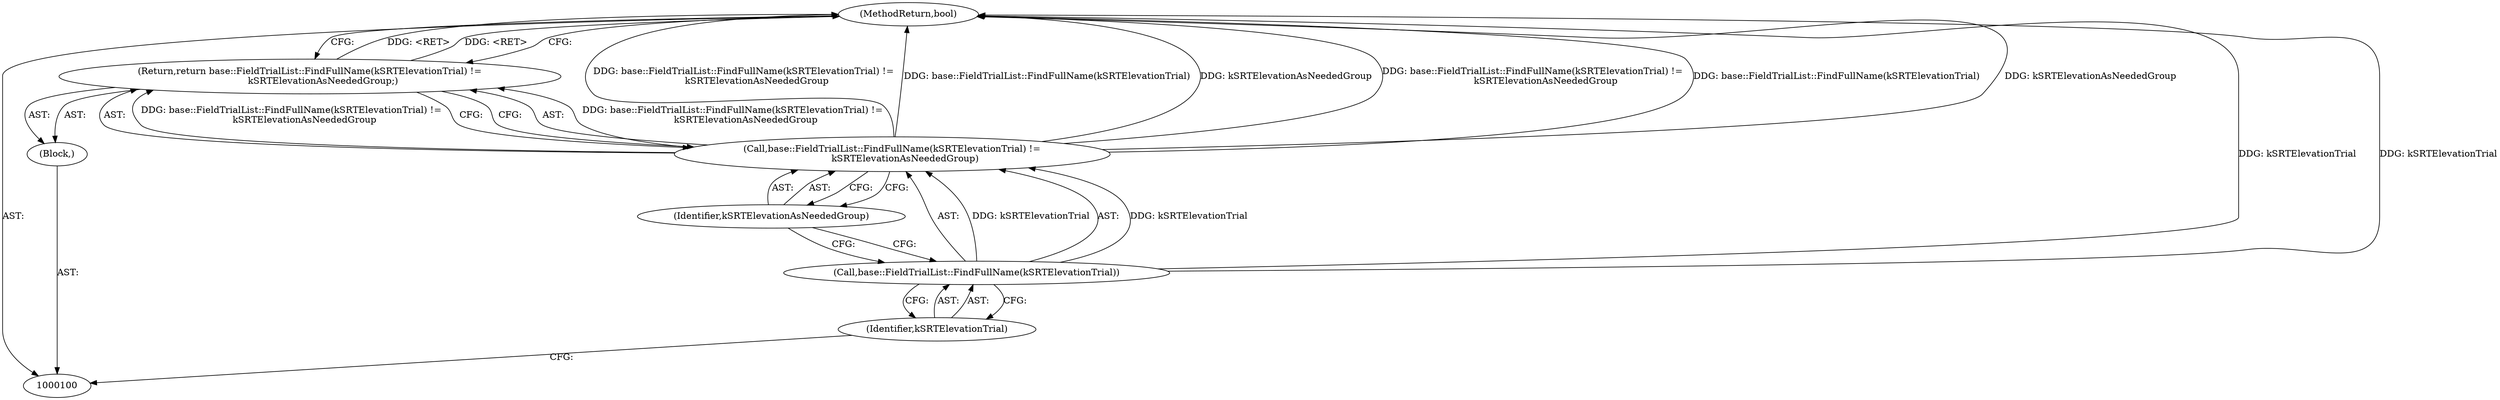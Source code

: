 digraph "1_Chrome_3e5dae3b38fdb566fb2b7183e810b82eb3ce6f21_2" {
"1000107" [label="(MethodReturn,bool)"];
"1000101" [label="(Block,)"];
"1000102" [label="(Return,return base::FieldTrialList::FindFullName(kSRTElevationTrial) !=\n         kSRTElevationAsNeededGroup;)"];
"1000105" [label="(Identifier,kSRTElevationTrial)"];
"1000103" [label="(Call,base::FieldTrialList::FindFullName(kSRTElevationTrial) !=\n         kSRTElevationAsNeededGroup)"];
"1000104" [label="(Call,base::FieldTrialList::FindFullName(kSRTElevationTrial))"];
"1000106" [label="(Identifier,kSRTElevationAsNeededGroup)"];
"1000107" -> "1000100"  [label="AST: "];
"1000107" -> "1000102"  [label="CFG: "];
"1000103" -> "1000107"  [label="DDG: base::FieldTrialList::FindFullName(kSRTElevationTrial) !=\n         kSRTElevationAsNeededGroup"];
"1000103" -> "1000107"  [label="DDG: base::FieldTrialList::FindFullName(kSRTElevationTrial)"];
"1000103" -> "1000107"  [label="DDG: kSRTElevationAsNeededGroup"];
"1000104" -> "1000107"  [label="DDG: kSRTElevationTrial"];
"1000102" -> "1000107"  [label="DDG: <RET>"];
"1000101" -> "1000100"  [label="AST: "];
"1000102" -> "1000101"  [label="AST: "];
"1000102" -> "1000101"  [label="AST: "];
"1000102" -> "1000103"  [label="CFG: "];
"1000103" -> "1000102"  [label="AST: "];
"1000107" -> "1000102"  [label="CFG: "];
"1000102" -> "1000107"  [label="DDG: <RET>"];
"1000103" -> "1000102"  [label="DDG: base::FieldTrialList::FindFullName(kSRTElevationTrial) !=\n         kSRTElevationAsNeededGroup"];
"1000105" -> "1000104"  [label="AST: "];
"1000105" -> "1000100"  [label="CFG: "];
"1000104" -> "1000105"  [label="CFG: "];
"1000103" -> "1000102"  [label="AST: "];
"1000103" -> "1000106"  [label="CFG: "];
"1000104" -> "1000103"  [label="AST: "];
"1000106" -> "1000103"  [label="AST: "];
"1000102" -> "1000103"  [label="CFG: "];
"1000103" -> "1000107"  [label="DDG: base::FieldTrialList::FindFullName(kSRTElevationTrial) !=\n         kSRTElevationAsNeededGroup"];
"1000103" -> "1000107"  [label="DDG: base::FieldTrialList::FindFullName(kSRTElevationTrial)"];
"1000103" -> "1000107"  [label="DDG: kSRTElevationAsNeededGroup"];
"1000103" -> "1000102"  [label="DDG: base::FieldTrialList::FindFullName(kSRTElevationTrial) !=\n         kSRTElevationAsNeededGroup"];
"1000104" -> "1000103"  [label="DDG: kSRTElevationTrial"];
"1000104" -> "1000103"  [label="AST: "];
"1000104" -> "1000105"  [label="CFG: "];
"1000105" -> "1000104"  [label="AST: "];
"1000106" -> "1000104"  [label="CFG: "];
"1000104" -> "1000107"  [label="DDG: kSRTElevationTrial"];
"1000104" -> "1000103"  [label="DDG: kSRTElevationTrial"];
"1000106" -> "1000103"  [label="AST: "];
"1000106" -> "1000104"  [label="CFG: "];
"1000103" -> "1000106"  [label="CFG: "];
}
